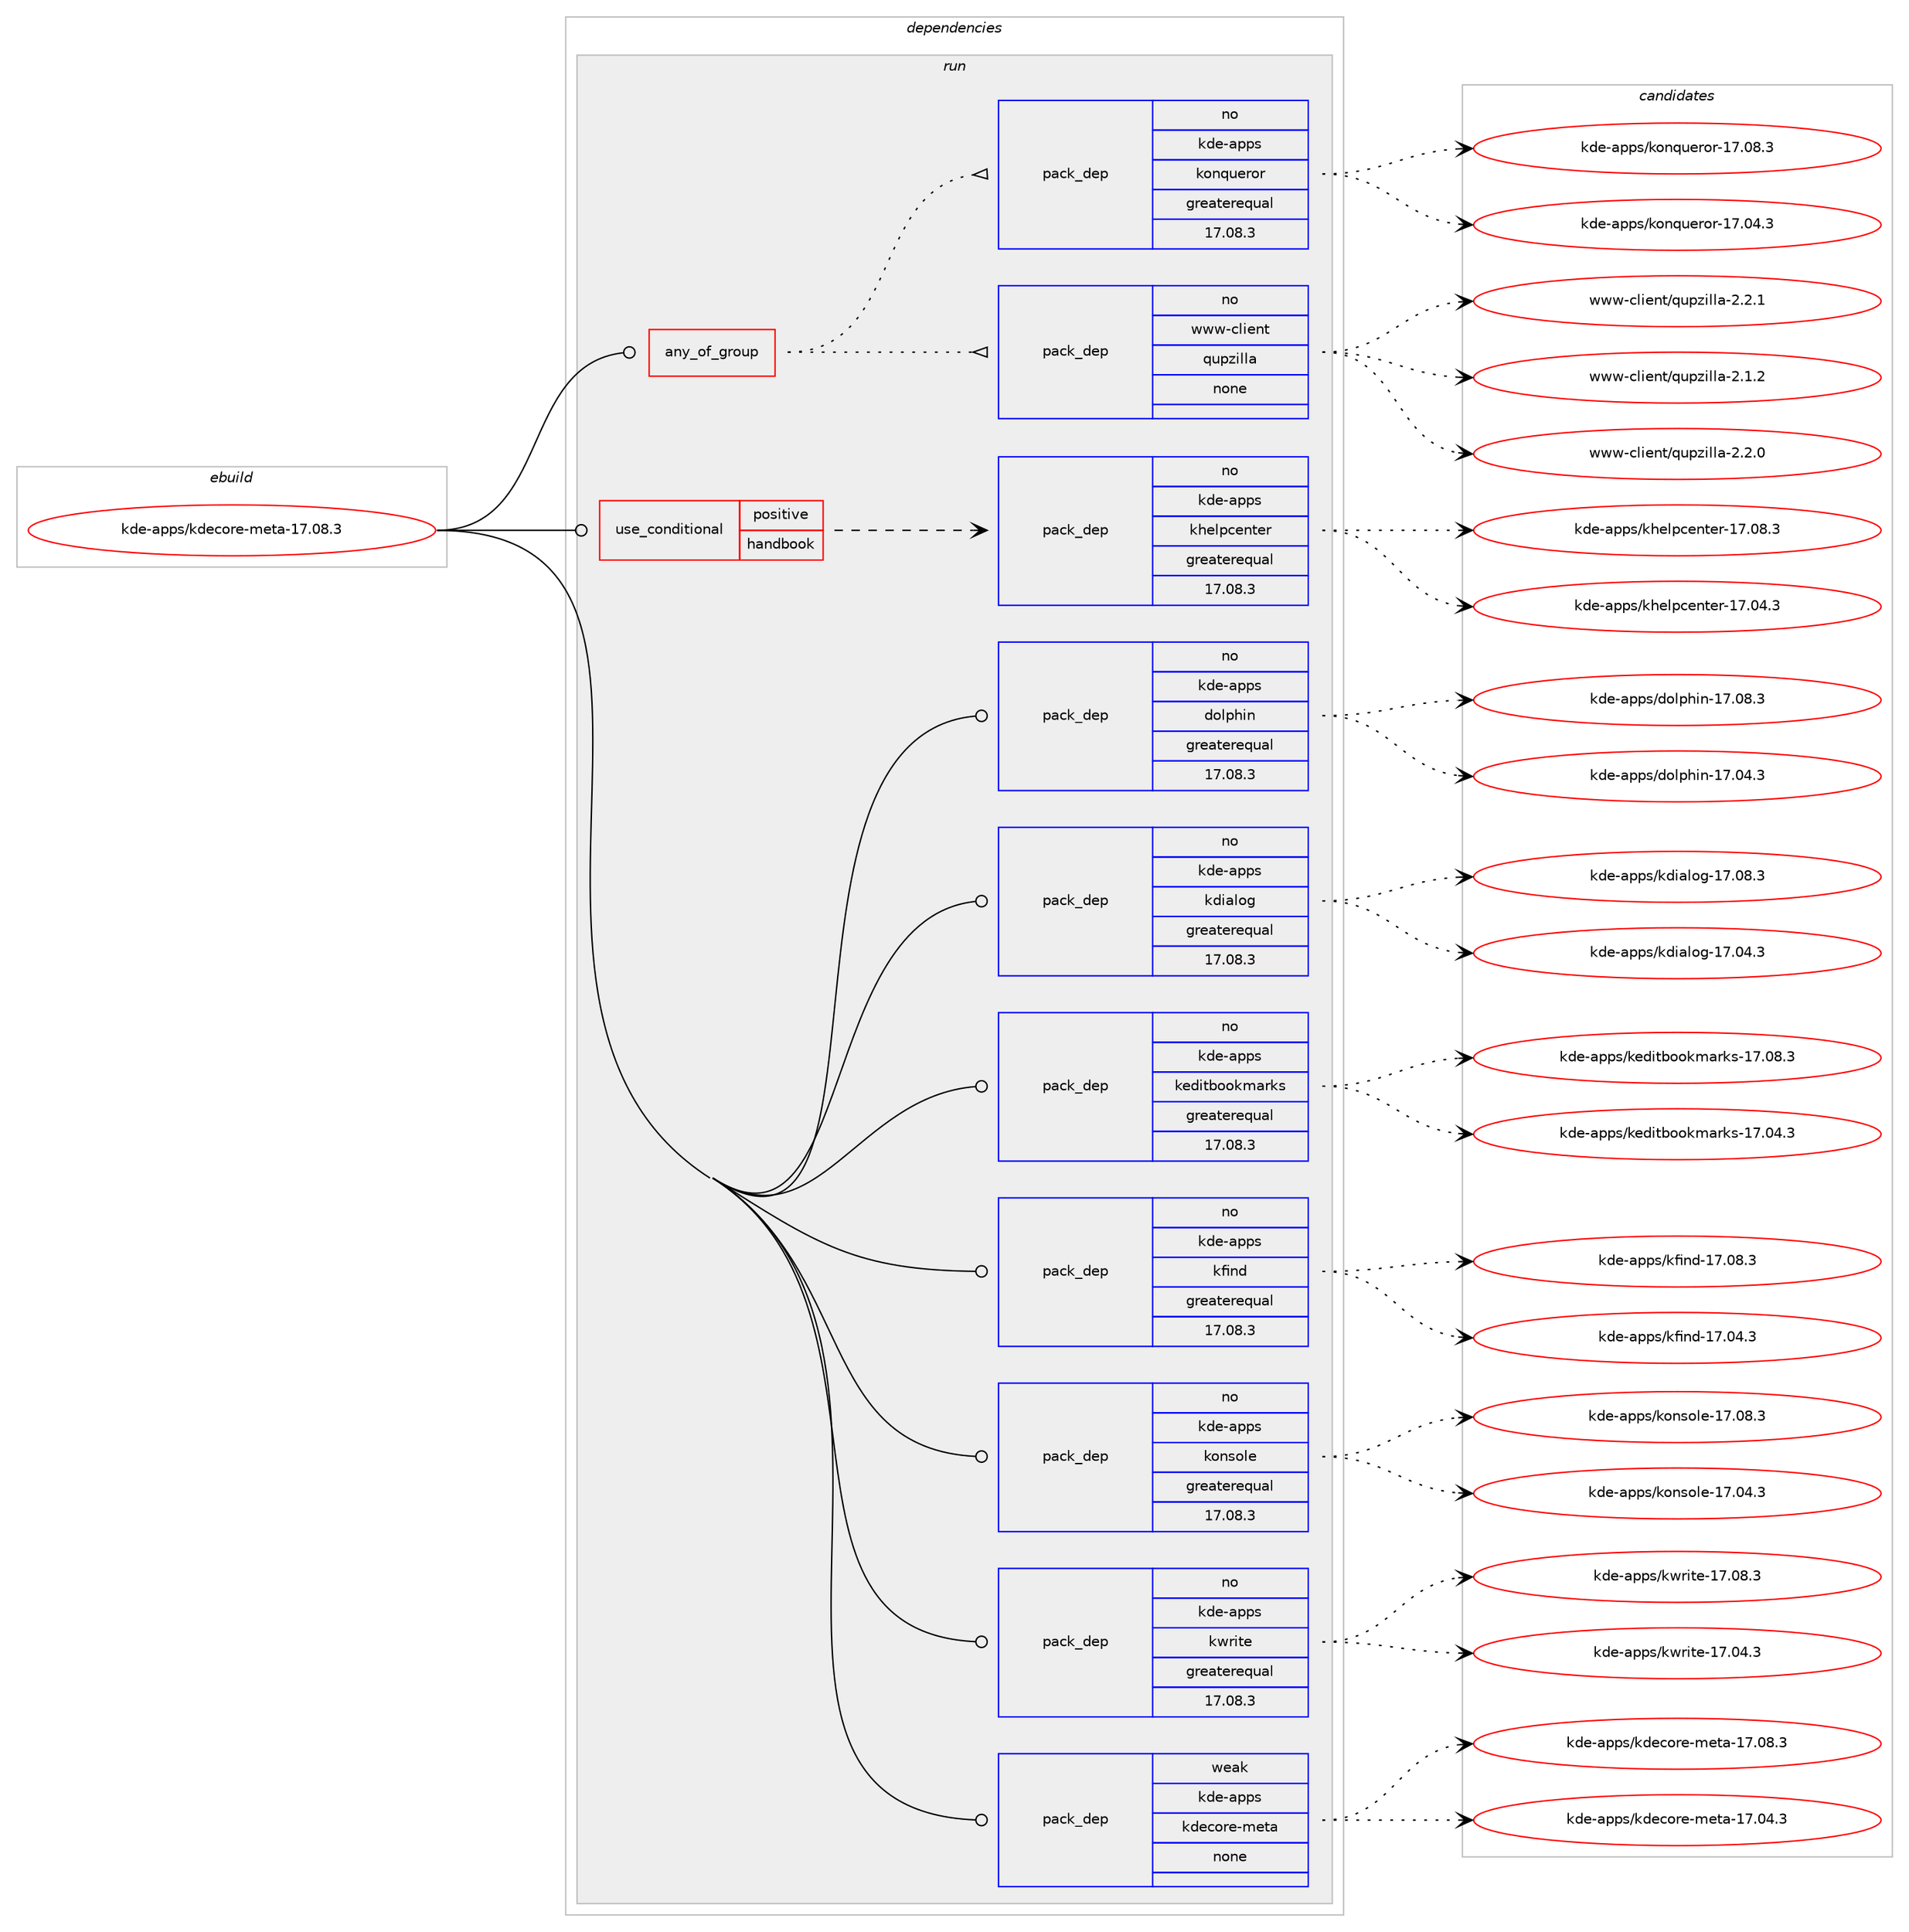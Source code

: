 digraph prolog {

# *************
# Graph options
# *************

newrank=true;
concentrate=true;
compound=true;
graph [rankdir=LR,fontname=Helvetica,fontsize=10,ranksep=1.5];#, ranksep=2.5, nodesep=0.2];
edge  [arrowhead=vee];
node  [fontname=Helvetica,fontsize=10];

# **********
# The ebuild
# **********

subgraph cluster_leftcol {
color=gray;
rank=same;
label=<<i>ebuild</i>>;
id [label="kde-apps/kdecore-meta-17.08.3", color=red, width=4, href="../kde-apps/kdecore-meta-17.08.3.svg"];
}

# ****************
# The dependencies
# ****************

subgraph cluster_midcol {
color=gray;
label=<<i>dependencies</i>>;
subgraph cluster_compile {
fillcolor="#eeeeee";
style=filled;
label=<<i>compile</i>>;
}
subgraph cluster_compileandrun {
fillcolor="#eeeeee";
style=filled;
label=<<i>compile and run</i>>;
}
subgraph cluster_run {
fillcolor="#eeeeee";
style=filled;
label=<<i>run</i>>;
subgraph any4902 {
dependency318120 [label=<<TABLE BORDER="0" CELLBORDER="1" CELLSPACING="0" CELLPADDING="4"><TR><TD CELLPADDING="10">any_of_group</TD></TR></TABLE>>, shape=none, color=red];subgraph pack230469 {
dependency318121 [label=<<TABLE BORDER="0" CELLBORDER="1" CELLSPACING="0" CELLPADDING="4" WIDTH="220"><TR><TD ROWSPAN="6" CELLPADDING="30">pack_dep</TD></TR><TR><TD WIDTH="110">no</TD></TR><TR><TD>www-client</TD></TR><TR><TD>qupzilla</TD></TR><TR><TD>none</TD></TR><TR><TD></TD></TR></TABLE>>, shape=none, color=blue];
}
dependency318120:e -> dependency318121:w [weight=20,style="dotted",arrowhead="oinv"];
subgraph pack230470 {
dependency318122 [label=<<TABLE BORDER="0" CELLBORDER="1" CELLSPACING="0" CELLPADDING="4" WIDTH="220"><TR><TD ROWSPAN="6" CELLPADDING="30">pack_dep</TD></TR><TR><TD WIDTH="110">no</TD></TR><TR><TD>kde-apps</TD></TR><TR><TD>konqueror</TD></TR><TR><TD>greaterequal</TD></TR><TR><TD>17.08.3</TD></TR></TABLE>>, shape=none, color=blue];
}
dependency318120:e -> dependency318122:w [weight=20,style="dotted",arrowhead="oinv"];
}
id:e -> dependency318120:w [weight=20,style="solid",arrowhead="odot"];
subgraph cond82658 {
dependency318123 [label=<<TABLE BORDER="0" CELLBORDER="1" CELLSPACING="0" CELLPADDING="4"><TR><TD ROWSPAN="3" CELLPADDING="10">use_conditional</TD></TR><TR><TD>positive</TD></TR><TR><TD>handbook</TD></TR></TABLE>>, shape=none, color=red];
subgraph pack230471 {
dependency318124 [label=<<TABLE BORDER="0" CELLBORDER="1" CELLSPACING="0" CELLPADDING="4" WIDTH="220"><TR><TD ROWSPAN="6" CELLPADDING="30">pack_dep</TD></TR><TR><TD WIDTH="110">no</TD></TR><TR><TD>kde-apps</TD></TR><TR><TD>khelpcenter</TD></TR><TR><TD>greaterequal</TD></TR><TR><TD>17.08.3</TD></TR></TABLE>>, shape=none, color=blue];
}
dependency318123:e -> dependency318124:w [weight=20,style="dashed",arrowhead="vee"];
}
id:e -> dependency318123:w [weight=20,style="solid",arrowhead="odot"];
subgraph pack230472 {
dependency318125 [label=<<TABLE BORDER="0" CELLBORDER="1" CELLSPACING="0" CELLPADDING="4" WIDTH="220"><TR><TD ROWSPAN="6" CELLPADDING="30">pack_dep</TD></TR><TR><TD WIDTH="110">no</TD></TR><TR><TD>kde-apps</TD></TR><TR><TD>dolphin</TD></TR><TR><TD>greaterequal</TD></TR><TR><TD>17.08.3</TD></TR></TABLE>>, shape=none, color=blue];
}
id:e -> dependency318125:w [weight=20,style="solid",arrowhead="odot"];
subgraph pack230473 {
dependency318126 [label=<<TABLE BORDER="0" CELLBORDER="1" CELLSPACING="0" CELLPADDING="4" WIDTH="220"><TR><TD ROWSPAN="6" CELLPADDING="30">pack_dep</TD></TR><TR><TD WIDTH="110">no</TD></TR><TR><TD>kde-apps</TD></TR><TR><TD>kdialog</TD></TR><TR><TD>greaterequal</TD></TR><TR><TD>17.08.3</TD></TR></TABLE>>, shape=none, color=blue];
}
id:e -> dependency318126:w [weight=20,style="solid",arrowhead="odot"];
subgraph pack230474 {
dependency318127 [label=<<TABLE BORDER="0" CELLBORDER="1" CELLSPACING="0" CELLPADDING="4" WIDTH="220"><TR><TD ROWSPAN="6" CELLPADDING="30">pack_dep</TD></TR><TR><TD WIDTH="110">no</TD></TR><TR><TD>kde-apps</TD></TR><TR><TD>keditbookmarks</TD></TR><TR><TD>greaterequal</TD></TR><TR><TD>17.08.3</TD></TR></TABLE>>, shape=none, color=blue];
}
id:e -> dependency318127:w [weight=20,style="solid",arrowhead="odot"];
subgraph pack230475 {
dependency318128 [label=<<TABLE BORDER="0" CELLBORDER="1" CELLSPACING="0" CELLPADDING="4" WIDTH="220"><TR><TD ROWSPAN="6" CELLPADDING="30">pack_dep</TD></TR><TR><TD WIDTH="110">no</TD></TR><TR><TD>kde-apps</TD></TR><TR><TD>kfind</TD></TR><TR><TD>greaterequal</TD></TR><TR><TD>17.08.3</TD></TR></TABLE>>, shape=none, color=blue];
}
id:e -> dependency318128:w [weight=20,style="solid",arrowhead="odot"];
subgraph pack230476 {
dependency318129 [label=<<TABLE BORDER="0" CELLBORDER="1" CELLSPACING="0" CELLPADDING="4" WIDTH="220"><TR><TD ROWSPAN="6" CELLPADDING="30">pack_dep</TD></TR><TR><TD WIDTH="110">no</TD></TR><TR><TD>kde-apps</TD></TR><TR><TD>konsole</TD></TR><TR><TD>greaterequal</TD></TR><TR><TD>17.08.3</TD></TR></TABLE>>, shape=none, color=blue];
}
id:e -> dependency318129:w [weight=20,style="solid",arrowhead="odot"];
subgraph pack230477 {
dependency318130 [label=<<TABLE BORDER="0" CELLBORDER="1" CELLSPACING="0" CELLPADDING="4" WIDTH="220"><TR><TD ROWSPAN="6" CELLPADDING="30">pack_dep</TD></TR><TR><TD WIDTH="110">no</TD></TR><TR><TD>kde-apps</TD></TR><TR><TD>kwrite</TD></TR><TR><TD>greaterequal</TD></TR><TR><TD>17.08.3</TD></TR></TABLE>>, shape=none, color=blue];
}
id:e -> dependency318130:w [weight=20,style="solid",arrowhead="odot"];
subgraph pack230478 {
dependency318131 [label=<<TABLE BORDER="0" CELLBORDER="1" CELLSPACING="0" CELLPADDING="4" WIDTH="220"><TR><TD ROWSPAN="6" CELLPADDING="30">pack_dep</TD></TR><TR><TD WIDTH="110">weak</TD></TR><TR><TD>kde-apps</TD></TR><TR><TD>kdecore-meta</TD></TR><TR><TD>none</TD></TR><TR><TD></TD></TR></TABLE>>, shape=none, color=blue];
}
id:e -> dependency318131:w [weight=20,style="solid",arrowhead="odot"];
}
}

# **************
# The candidates
# **************

subgraph cluster_choices {
rank=same;
color=gray;
label=<<i>candidates</i>>;

subgraph choice230469 {
color=black;
nodesep=1;
choice11911911945991081051011101164711311711212210510810897455046494650 [label="www-client/qupzilla-2.1.2", color=red, width=4,href="../www-client/qupzilla-2.1.2.svg"];
choice11911911945991081051011101164711311711212210510810897455046504648 [label="www-client/qupzilla-2.2.0", color=red, width=4,href="../www-client/qupzilla-2.2.0.svg"];
choice11911911945991081051011101164711311711212210510810897455046504649 [label="www-client/qupzilla-2.2.1", color=red, width=4,href="../www-client/qupzilla-2.2.1.svg"];
dependency318121:e -> choice11911911945991081051011101164711311711212210510810897455046494650:w [style=dotted,weight="100"];
dependency318121:e -> choice11911911945991081051011101164711311711212210510810897455046504648:w [style=dotted,weight="100"];
dependency318121:e -> choice11911911945991081051011101164711311711212210510810897455046504649:w [style=dotted,weight="100"];
}
subgraph choice230470 {
color=black;
nodesep=1;
choice1071001014597112112115471071111101131171011141111144549554648524651 [label="kde-apps/konqueror-17.04.3", color=red, width=4,href="../kde-apps/konqueror-17.04.3.svg"];
choice1071001014597112112115471071111101131171011141111144549554648564651 [label="kde-apps/konqueror-17.08.3", color=red, width=4,href="../kde-apps/konqueror-17.08.3.svg"];
dependency318122:e -> choice1071001014597112112115471071111101131171011141111144549554648524651:w [style=dotted,weight="100"];
dependency318122:e -> choice1071001014597112112115471071111101131171011141111144549554648564651:w [style=dotted,weight="100"];
}
subgraph choice230471 {
color=black;
nodesep=1;
choice107100101459711211211547107104101108112991011101161011144549554648524651 [label="kde-apps/khelpcenter-17.04.3", color=red, width=4,href="../kde-apps/khelpcenter-17.04.3.svg"];
choice107100101459711211211547107104101108112991011101161011144549554648564651 [label="kde-apps/khelpcenter-17.08.3", color=red, width=4,href="../kde-apps/khelpcenter-17.08.3.svg"];
dependency318124:e -> choice107100101459711211211547107104101108112991011101161011144549554648524651:w [style=dotted,weight="100"];
dependency318124:e -> choice107100101459711211211547107104101108112991011101161011144549554648564651:w [style=dotted,weight="100"];
}
subgraph choice230472 {
color=black;
nodesep=1;
choice1071001014597112112115471001111081121041051104549554648524651 [label="kde-apps/dolphin-17.04.3", color=red, width=4,href="../kde-apps/dolphin-17.04.3.svg"];
choice1071001014597112112115471001111081121041051104549554648564651 [label="kde-apps/dolphin-17.08.3", color=red, width=4,href="../kde-apps/dolphin-17.08.3.svg"];
dependency318125:e -> choice1071001014597112112115471001111081121041051104549554648524651:w [style=dotted,weight="100"];
dependency318125:e -> choice1071001014597112112115471001111081121041051104549554648564651:w [style=dotted,weight="100"];
}
subgraph choice230473 {
color=black;
nodesep=1;
choice107100101459711211211547107100105971081111034549554648524651 [label="kde-apps/kdialog-17.04.3", color=red, width=4,href="../kde-apps/kdialog-17.04.3.svg"];
choice107100101459711211211547107100105971081111034549554648564651 [label="kde-apps/kdialog-17.08.3", color=red, width=4,href="../kde-apps/kdialog-17.08.3.svg"];
dependency318126:e -> choice107100101459711211211547107100105971081111034549554648524651:w [style=dotted,weight="100"];
dependency318126:e -> choice107100101459711211211547107100105971081111034549554648564651:w [style=dotted,weight="100"];
}
subgraph choice230474 {
color=black;
nodesep=1;
choice10710010145971121121154710710110010511698111111107109971141071154549554648524651 [label="kde-apps/keditbookmarks-17.04.3", color=red, width=4,href="../kde-apps/keditbookmarks-17.04.3.svg"];
choice10710010145971121121154710710110010511698111111107109971141071154549554648564651 [label="kde-apps/keditbookmarks-17.08.3", color=red, width=4,href="../kde-apps/keditbookmarks-17.08.3.svg"];
dependency318127:e -> choice10710010145971121121154710710110010511698111111107109971141071154549554648524651:w [style=dotted,weight="100"];
dependency318127:e -> choice10710010145971121121154710710110010511698111111107109971141071154549554648564651:w [style=dotted,weight="100"];
}
subgraph choice230475 {
color=black;
nodesep=1;
choice1071001014597112112115471071021051101004549554648524651 [label="kde-apps/kfind-17.04.3", color=red, width=4,href="../kde-apps/kfind-17.04.3.svg"];
choice1071001014597112112115471071021051101004549554648564651 [label="kde-apps/kfind-17.08.3", color=red, width=4,href="../kde-apps/kfind-17.08.3.svg"];
dependency318128:e -> choice1071001014597112112115471071021051101004549554648524651:w [style=dotted,weight="100"];
dependency318128:e -> choice1071001014597112112115471071021051101004549554648564651:w [style=dotted,weight="100"];
}
subgraph choice230476 {
color=black;
nodesep=1;
choice1071001014597112112115471071111101151111081014549554648524651 [label="kde-apps/konsole-17.04.3", color=red, width=4,href="../kde-apps/konsole-17.04.3.svg"];
choice1071001014597112112115471071111101151111081014549554648564651 [label="kde-apps/konsole-17.08.3", color=red, width=4,href="../kde-apps/konsole-17.08.3.svg"];
dependency318129:e -> choice1071001014597112112115471071111101151111081014549554648524651:w [style=dotted,weight="100"];
dependency318129:e -> choice1071001014597112112115471071111101151111081014549554648564651:w [style=dotted,weight="100"];
}
subgraph choice230477 {
color=black;
nodesep=1;
choice1071001014597112112115471071191141051161014549554648524651 [label="kde-apps/kwrite-17.04.3", color=red, width=4,href="../kde-apps/kwrite-17.04.3.svg"];
choice1071001014597112112115471071191141051161014549554648564651 [label="kde-apps/kwrite-17.08.3", color=red, width=4,href="../kde-apps/kwrite-17.08.3.svg"];
dependency318130:e -> choice1071001014597112112115471071191141051161014549554648524651:w [style=dotted,weight="100"];
dependency318130:e -> choice1071001014597112112115471071191141051161014549554648564651:w [style=dotted,weight="100"];
}
subgraph choice230478 {
color=black;
nodesep=1;
choice1071001014597112112115471071001019911111410145109101116974549554648524651 [label="kde-apps/kdecore-meta-17.04.3", color=red, width=4,href="../kde-apps/kdecore-meta-17.04.3.svg"];
choice1071001014597112112115471071001019911111410145109101116974549554648564651 [label="kde-apps/kdecore-meta-17.08.3", color=red, width=4,href="../kde-apps/kdecore-meta-17.08.3.svg"];
dependency318131:e -> choice1071001014597112112115471071001019911111410145109101116974549554648524651:w [style=dotted,weight="100"];
dependency318131:e -> choice1071001014597112112115471071001019911111410145109101116974549554648564651:w [style=dotted,weight="100"];
}
}

}
